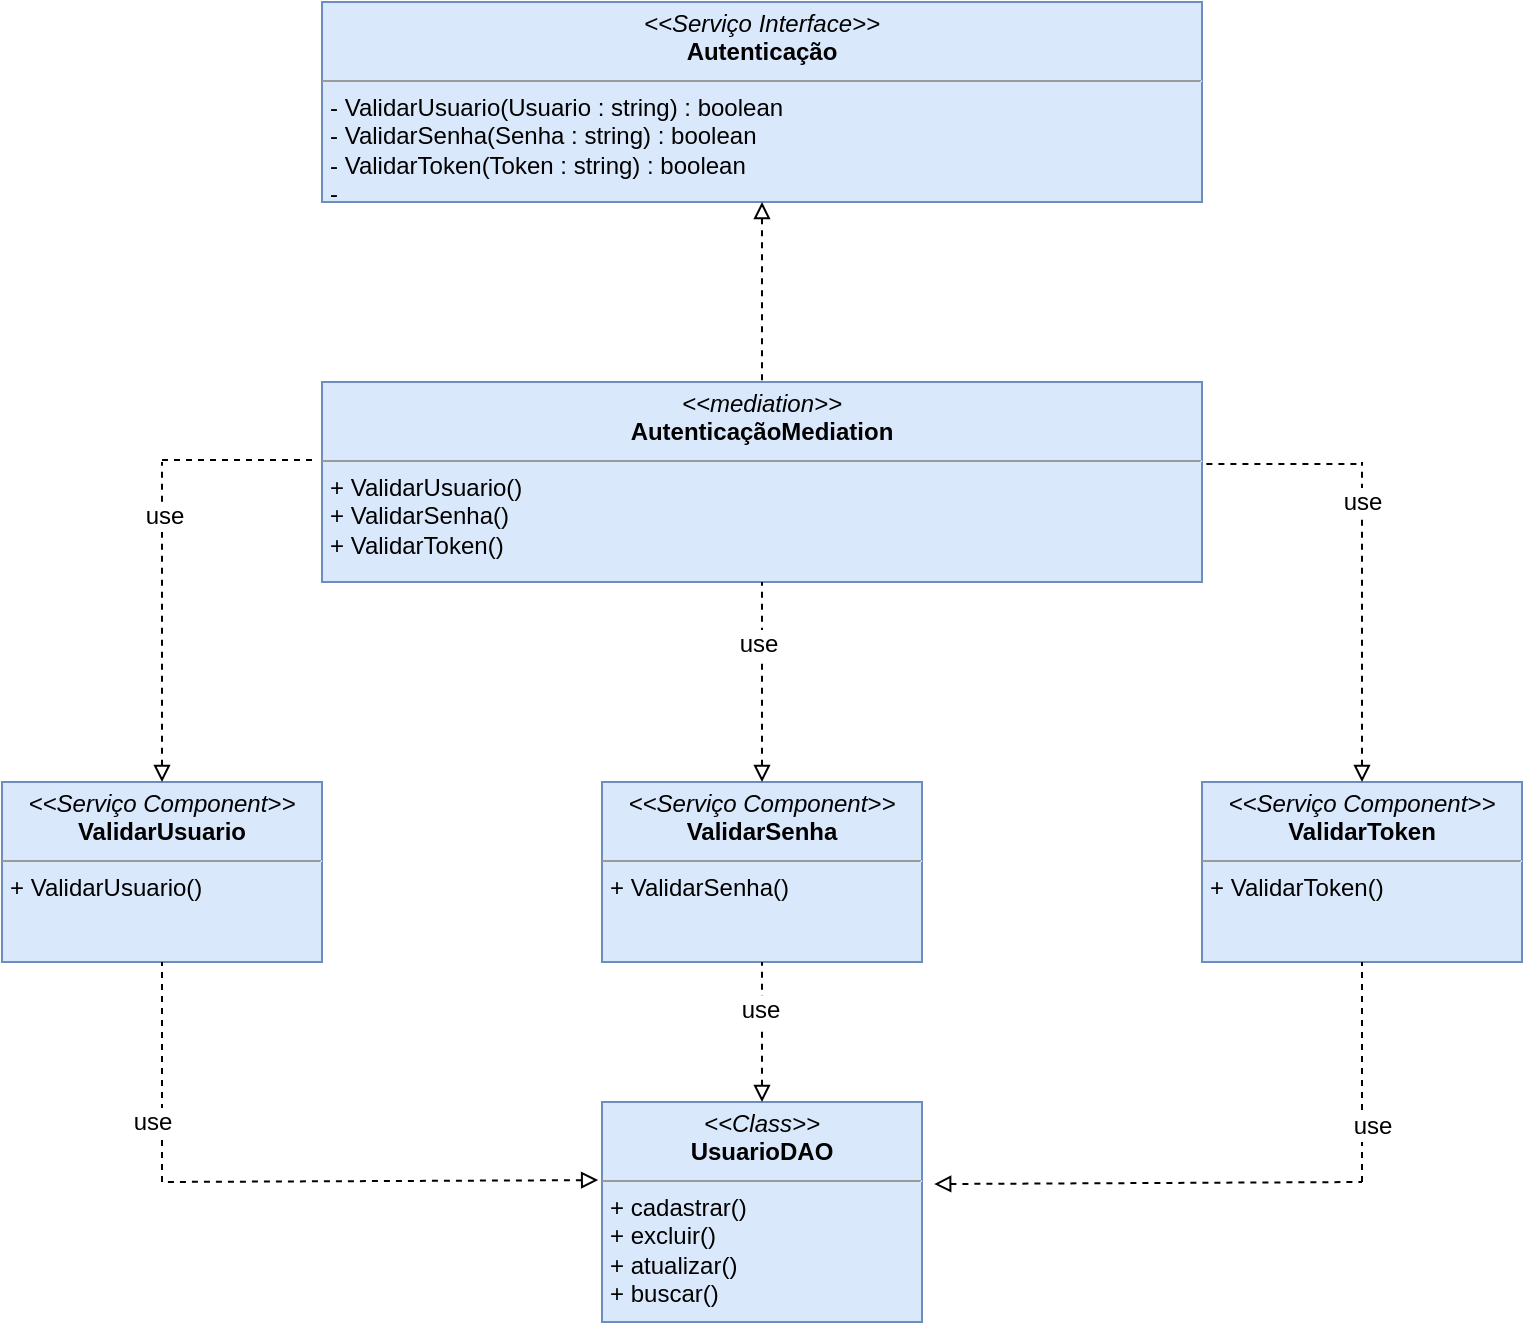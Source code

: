 <mxfile version="12.0.2" type="device" pages="1"><diagram id="5YaGn-QXK9n-1tK4ZP4o" name="Page-1"><mxGraphModel dx="1408" dy="731" grid="1" gridSize="10" guides="1" tooltips="1" connect="1" arrows="1" fold="1" page="1" pageScale="1" pageWidth="827" pageHeight="1169" math="0" shadow="0"><root><mxCell id="0"/><mxCell id="1" parent="0"/><mxCell id="y5171uk85RbGQpOoXqor-14" value="&lt;p style=&quot;margin: 0px ; margin-top: 4px ; text-align: center&quot;&gt;&lt;i&gt;&amp;lt;&amp;lt;Serviço Interface&amp;gt;&amp;gt;&lt;/i&gt;&lt;br&gt;&lt;b&gt;Autenticação&lt;/b&gt;&lt;/p&gt;&lt;hr size=&quot;1&quot;&gt;&lt;p style=&quot;margin: 0px ; margin-left: 4px&quot;&gt;- ValidarUsuario(Usuario : string) : boolean&lt;/p&gt;&lt;p style=&quot;margin: 0px ; margin-left: 4px&quot;&gt;- ValidarSenha(Senha : string) : boolean&lt;/p&gt;&lt;p style=&quot;margin: 0px ; margin-left: 4px&quot;&gt;- ValidarToken(Token : string) : boolean&lt;/p&gt;&lt;p style=&quot;margin: 0px ; margin-left: 4px&quot;&gt;-&lt;/p&gt;&lt;p style=&quot;margin: 0px ; margin-left: 4px&quot;&gt;&lt;br&gt;&lt;/p&gt;" style="verticalAlign=top;align=left;overflow=fill;fontSize=12;fontFamily=Helvetica;html=1;fillColor=#dae8fc;strokeColor=#6c8ebf;" parent="1" vertex="1"><mxGeometry x="200" y="50" width="440" height="100" as="geometry"/></mxCell><mxCell id="y5171uk85RbGQpOoXqor-15" value="&lt;p style=&quot;margin: 0px ; margin-top: 4px ; text-align: center&quot;&gt;&lt;i&gt;&amp;lt;&amp;lt;mediation&amp;gt;&amp;gt;&lt;/i&gt;&lt;br&gt;&lt;b&gt;AutenticaçãoMediation&lt;/b&gt;&lt;/p&gt;&lt;hr size=&quot;1&quot;&gt;&lt;p style=&quot;margin: 0px ; margin-left: 4px&quot;&gt;+ ValidarUsuario()&lt;/p&gt;&lt;p style=&quot;margin: 0px ; margin-left: 4px&quot;&gt;+ ValidarSenha()&lt;/p&gt;&lt;p style=&quot;margin: 0px ; margin-left: 4px&quot;&gt;+ ValidarToken()&lt;/p&gt;&lt;p style=&quot;margin: 0px ; margin-left: 4px&quot;&gt;&lt;br&gt;&lt;/p&gt;" style="verticalAlign=top;align=left;overflow=fill;fontSize=12;fontFamily=Helvetica;html=1;fillColor=#dae8fc;strokeColor=#6c8ebf;" parent="1" vertex="1"><mxGeometry x="200" y="240" width="440" height="100" as="geometry"/></mxCell><mxCell id="7RGFIAuNIZAJml8RBwzT-1" value="&lt;p style=&quot;margin: 0px ; margin-top: 4px ; text-align: center&quot;&gt;&lt;i&gt;&amp;lt;&amp;lt;Serviço Component&amp;gt;&amp;gt;&lt;/i&gt;&lt;br&gt;&lt;b&gt;ValidarUsuario&lt;/b&gt;&lt;/p&gt;&lt;hr size=&quot;1&quot;&gt;&lt;p style=&quot;margin: 0px ; margin-left: 4px&quot;&gt;+ ValidarUsuario()&lt;/p&gt;&lt;p style=&quot;margin: 0px ; margin-left: 4px&quot;&gt;&lt;br&gt;&lt;/p&gt;" style="verticalAlign=top;align=left;overflow=fill;fontSize=12;fontFamily=Helvetica;html=1;fillColor=#dae8fc;strokeColor=#6c8ebf;" vertex="1" parent="1"><mxGeometry x="40" y="440" width="160" height="90" as="geometry"/></mxCell><mxCell id="7RGFIAuNIZAJml8RBwzT-2" value="&lt;p style=&quot;margin: 0px ; margin-top: 4px ; text-align: center&quot;&gt;&lt;i&gt;&amp;lt;&amp;lt;Serviço Component&amp;gt;&amp;gt;&lt;/i&gt;&lt;br&gt;&lt;b&gt;ValidarSenha&lt;/b&gt;&lt;/p&gt;&lt;hr size=&quot;1&quot;&gt;&lt;p style=&quot;margin: 0px ; margin-left: 4px&quot;&gt;+ ValidarSenha()&lt;/p&gt;&lt;p style=&quot;margin: 0px ; margin-left: 4px&quot;&gt;&lt;br&gt;&lt;/p&gt;" style="verticalAlign=top;align=left;overflow=fill;fontSize=12;fontFamily=Helvetica;html=1;fillColor=#dae8fc;strokeColor=#6c8ebf;" vertex="1" parent="1"><mxGeometry x="340" y="440" width="160" height="90" as="geometry"/></mxCell><mxCell id="7RGFIAuNIZAJml8RBwzT-3" value="&lt;p style=&quot;margin: 0px ; margin-top: 4px ; text-align: center&quot;&gt;&lt;i&gt;&amp;lt;&amp;lt;Serviço Component&amp;gt;&amp;gt;&lt;/i&gt;&lt;br&gt;&lt;b&gt;ValidarToken&lt;/b&gt;&lt;/p&gt;&lt;hr size=&quot;1&quot;&gt;&lt;p style=&quot;margin: 0px ; margin-left: 4px&quot;&gt;+ ValidarToken()&lt;/p&gt;&lt;p style=&quot;margin: 0px ; margin-left: 4px&quot;&gt;&lt;br&gt;&lt;/p&gt;" style="verticalAlign=top;align=left;overflow=fill;fontSize=12;fontFamily=Helvetica;html=1;fillColor=#dae8fc;strokeColor=#6c8ebf;" vertex="1" parent="1"><mxGeometry x="640" y="440" width="160" height="90" as="geometry"/></mxCell><mxCell id="7RGFIAuNIZAJml8RBwzT-4" value="" style="endArrow=none;dashed=1;html=1;entryX=-0.005;entryY=0.39;entryDx=0;entryDy=0;entryPerimeter=0;" edge="1" parent="1" target="y5171uk85RbGQpOoXqor-15"><mxGeometry width="50" height="50" relative="1" as="geometry"><mxPoint x="120" y="279" as="sourcePoint"/><mxPoint x="130" y="550" as="targetPoint"/></mxGeometry></mxCell><mxCell id="7RGFIAuNIZAJml8RBwzT-5" value="" style="endArrow=none;dashed=1;html=1;exitX=1.005;exitY=0.41;exitDx=0;exitDy=0;exitPerimeter=0;" edge="1" parent="1" source="y5171uk85RbGQpOoXqor-15"><mxGeometry width="50" height="50" relative="1" as="geometry"><mxPoint x="40" y="600" as="sourcePoint"/><mxPoint x="720" y="281" as="targetPoint"/></mxGeometry></mxCell><mxCell id="7RGFIAuNIZAJml8RBwzT-6" value="" style="endArrow=none;dashed=1;html=1;startArrow=block;startFill=0;exitX=0.5;exitY=0;exitDx=0;exitDy=0;" edge="1" parent="1" source="7RGFIAuNIZAJml8RBwzT-1"><mxGeometry width="50" height="50" relative="1" as="geometry"><mxPoint x="100" y="330" as="sourcePoint"/><mxPoint x="120" y="280" as="targetPoint"/></mxGeometry></mxCell><mxCell id="7RGFIAuNIZAJml8RBwzT-9" value="use" style="text;html=1;resizable=0;points=[];align=center;verticalAlign=middle;labelBackgroundColor=#ffffff;" vertex="1" connectable="0" parent="7RGFIAuNIZAJml8RBwzT-6"><mxGeometry x="0.662" y="-1" relative="1" as="geometry"><mxPoint as="offset"/></mxGeometry></mxCell><mxCell id="7RGFIAuNIZAJml8RBwzT-7" value="" style="endArrow=none;dashed=1;html=1;startArrow=block;startFill=0;exitX=0.5;exitY=0;exitDx=0;exitDy=0;" edge="1" parent="1" source="7RGFIAuNIZAJml8RBwzT-3"><mxGeometry width="50" height="50" relative="1" as="geometry"><mxPoint x="720" y="280" as="sourcePoint"/><mxPoint x="720" y="280" as="targetPoint"/></mxGeometry></mxCell><mxCell id="7RGFIAuNIZAJml8RBwzT-10" value="use" style="text;html=1;resizable=0;points=[];align=center;verticalAlign=middle;labelBackgroundColor=#ffffff;" vertex="1" connectable="0" parent="7RGFIAuNIZAJml8RBwzT-7"><mxGeometry x="0.525" y="-3" relative="1" as="geometry"><mxPoint x="-3" y="-18" as="offset"/></mxGeometry></mxCell><mxCell id="7RGFIAuNIZAJml8RBwzT-8" value="" style="endArrow=none;dashed=1;html=1;entryX=0.5;entryY=0;entryDx=0;entryDy=0;startArrow=block;startFill=0;exitX=0.5;exitY=1;exitDx=0;exitDy=0;" edge="1" parent="1" source="y5171uk85RbGQpOoXqor-14" target="y5171uk85RbGQpOoXqor-15"><mxGeometry width="50" height="50" relative="1" as="geometry"><mxPoint x="360" y="190" as="sourcePoint"/><mxPoint x="360" y="180" as="targetPoint"/></mxGeometry></mxCell><mxCell id="7RGFIAuNIZAJml8RBwzT-11" value="" style="endArrow=none;dashed=1;html=1;startArrow=block;startFill=0;" edge="1" parent="1"><mxGeometry width="50" height="50" relative="1" as="geometry"><mxPoint x="420" y="440" as="sourcePoint"/><mxPoint x="420" y="340" as="targetPoint"/></mxGeometry></mxCell><mxCell id="7RGFIAuNIZAJml8RBwzT-12" value="use" style="text;html=1;resizable=0;points=[];align=center;verticalAlign=middle;labelBackgroundColor=#ffffff;" vertex="1" connectable="0" parent="7RGFIAuNIZAJml8RBwzT-11"><mxGeometry x="0.38" y="2" relative="1" as="geometry"><mxPoint as="offset"/></mxGeometry></mxCell><mxCell id="7RGFIAuNIZAJml8RBwzT-13" value="&lt;p style=&quot;margin: 0px ; margin-top: 4px ; text-align: center&quot;&gt;&lt;i&gt;&amp;lt;&amp;lt;Class&amp;gt;&amp;gt;&lt;/i&gt;&lt;br&gt;&lt;b&gt;UsuarioDAO&lt;/b&gt;&lt;/p&gt;&lt;hr size=&quot;1&quot;&gt;&lt;p style=&quot;margin: 0px ; margin-left: 4px&quot;&gt;+ cadastrar()&lt;/p&gt;&lt;p style=&quot;margin: 0px ; margin-left: 4px&quot;&gt;+ excluir()&lt;/p&gt;&lt;p style=&quot;margin: 0px ; margin-left: 4px&quot;&gt;+ atualizar()&lt;/p&gt;&lt;p style=&quot;margin: 0px ; margin-left: 4px&quot;&gt;+ buscar()&lt;/p&gt;&lt;p style=&quot;margin: 0px ; margin-left: 4px&quot;&gt;&lt;br&gt;&lt;/p&gt;" style="verticalAlign=top;align=left;overflow=fill;fontSize=12;fontFamily=Helvetica;html=1;fillColor=#dae8fc;strokeColor=#6c8ebf;" vertex="1" parent="1"><mxGeometry x="340" y="600" width="160" height="110" as="geometry"/></mxCell><mxCell id="7RGFIAuNIZAJml8RBwzT-14" value="" style="endArrow=none;dashed=1;html=1;startArrow=block;startFill=0;entryX=0.5;entryY=1;entryDx=0;entryDy=0;exitX=0.5;exitY=0;exitDx=0;exitDy=0;" edge="1" parent="1" source="7RGFIAuNIZAJml8RBwzT-13" target="7RGFIAuNIZAJml8RBwzT-2"><mxGeometry width="50" height="50" relative="1" as="geometry"><mxPoint x="420" y="570" as="sourcePoint"/><mxPoint x="260" y="580" as="targetPoint"/></mxGeometry></mxCell><mxCell id="7RGFIAuNIZAJml8RBwzT-21" value="use" style="text;html=1;resizable=0;points=[];align=center;verticalAlign=middle;labelBackgroundColor=#ffffff;" vertex="1" connectable="0" parent="7RGFIAuNIZAJml8RBwzT-14"><mxGeometry x="0.314" y="1" relative="1" as="geometry"><mxPoint as="offset"/></mxGeometry></mxCell><mxCell id="7RGFIAuNIZAJml8RBwzT-15" value="" style="endArrow=none;dashed=1;html=1;startArrow=block;startFill=0;exitX=-0.012;exitY=0.355;exitDx=0;exitDy=0;exitPerimeter=0;" edge="1" parent="1" source="7RGFIAuNIZAJml8RBwzT-13"><mxGeometry width="50" height="50" relative="1" as="geometry"><mxPoint x="210" y="665" as="sourcePoint"/><mxPoint x="120" y="640" as="targetPoint"/></mxGeometry></mxCell><mxCell id="7RGFIAuNIZAJml8RBwzT-16" value="" style="endArrow=none;dashed=1;html=1;startArrow=none;startFill=0;entryX=0.5;entryY=1;entryDx=0;entryDy=0;" edge="1" parent="1" target="7RGFIAuNIZAJml8RBwzT-3"><mxGeometry width="50" height="50" relative="1" as="geometry"><mxPoint x="720" y="640" as="sourcePoint"/><mxPoint x="710" y="590" as="targetPoint"/></mxGeometry></mxCell><mxCell id="7RGFIAuNIZAJml8RBwzT-20" value="use" style="text;html=1;resizable=0;points=[];align=center;verticalAlign=middle;labelBackgroundColor=#ffffff;" vertex="1" connectable="0" parent="7RGFIAuNIZAJml8RBwzT-16"><mxGeometry x="-0.491" y="-5" relative="1" as="geometry"><mxPoint as="offset"/></mxGeometry></mxCell><mxCell id="7RGFIAuNIZAJml8RBwzT-17" value="" style="endArrow=none;dashed=1;html=1;startArrow=block;startFill=0;exitX=1.038;exitY=0.373;exitDx=0;exitDy=0;exitPerimeter=0;" edge="1" parent="1" source="7RGFIAuNIZAJml8RBwzT-13"><mxGeometry width="50" height="50" relative="1" as="geometry"><mxPoint x="570" y="640" as="sourcePoint"/><mxPoint x="720" y="640" as="targetPoint"/></mxGeometry></mxCell><mxCell id="7RGFIAuNIZAJml8RBwzT-18" value="" style="endArrow=none;dashed=1;html=1;entryX=0.5;entryY=1;entryDx=0;entryDy=0;" edge="1" parent="1" target="7RGFIAuNIZAJml8RBwzT-1"><mxGeometry width="50" height="50" relative="1" as="geometry"><mxPoint x="120" y="640" as="sourcePoint"/><mxPoint x="90" y="730" as="targetPoint"/></mxGeometry></mxCell><mxCell id="7RGFIAuNIZAJml8RBwzT-19" value="use" style="text;html=1;resizable=0;points=[];align=center;verticalAlign=middle;labelBackgroundColor=#ffffff;" vertex="1" connectable="0" parent="7RGFIAuNIZAJml8RBwzT-18"><mxGeometry x="-0.455" y="5" relative="1" as="geometry"><mxPoint as="offset"/></mxGeometry></mxCell></root></mxGraphModel></diagram></mxfile>